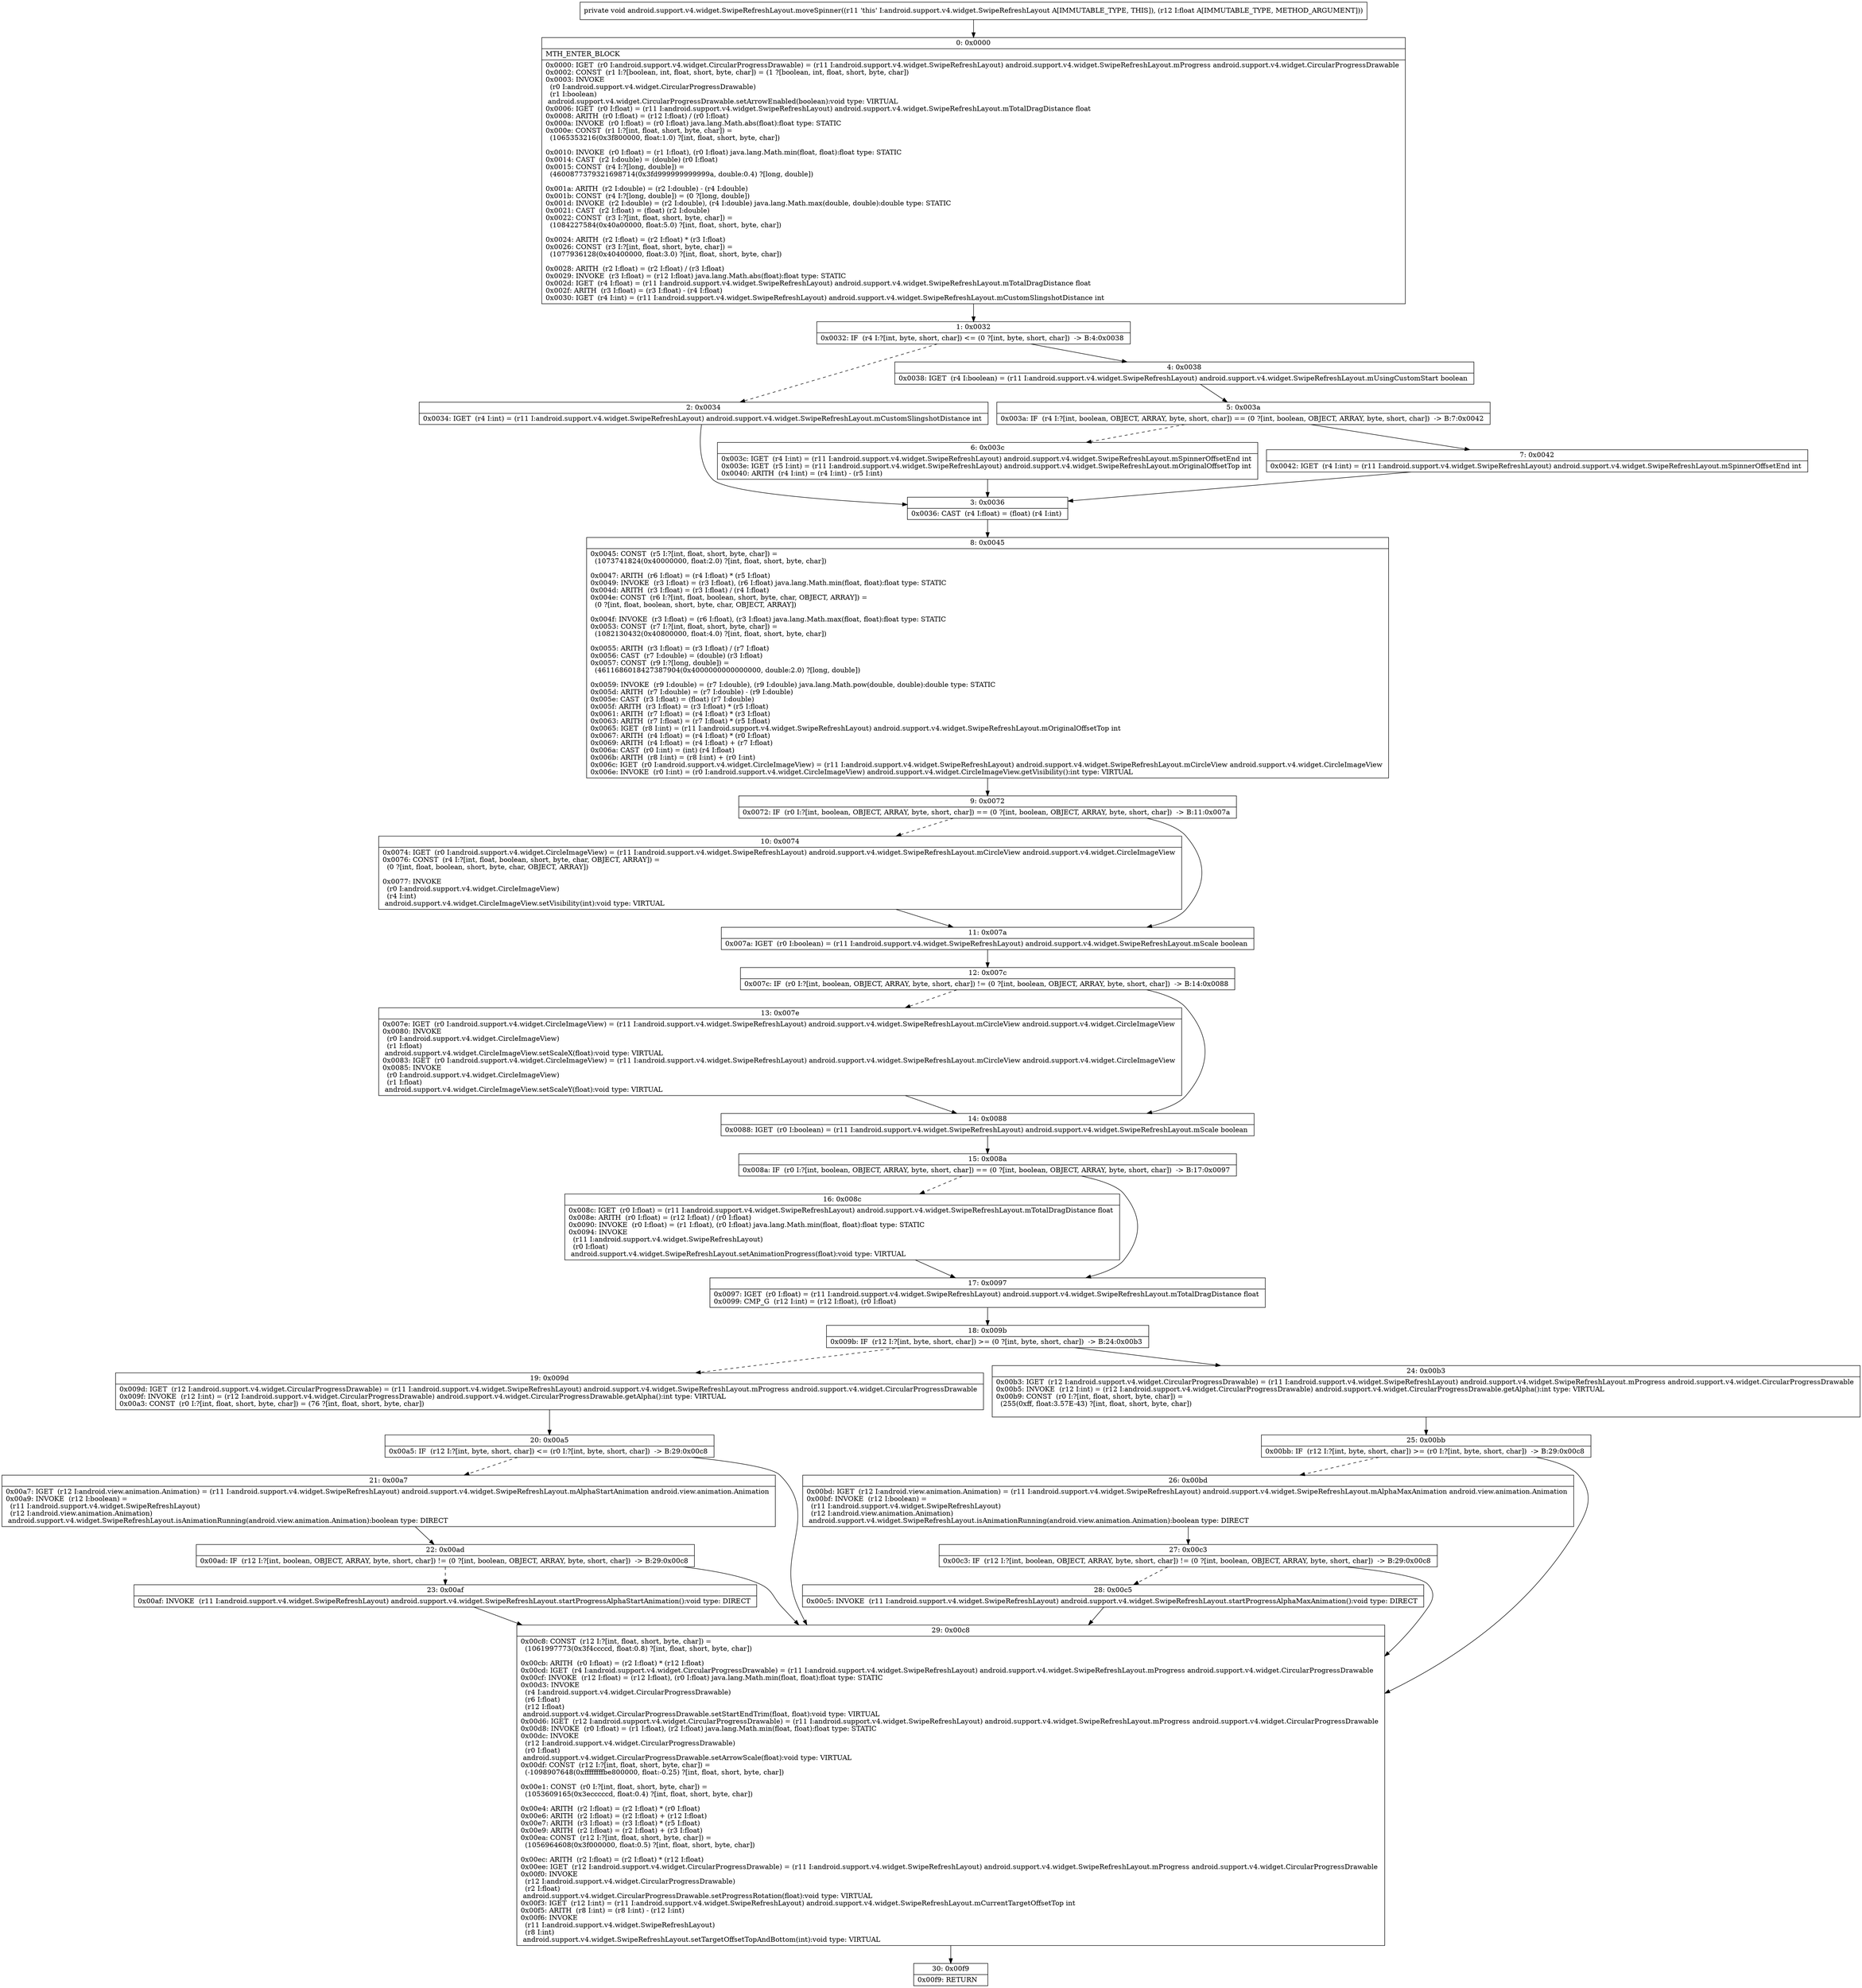 digraph "CFG forandroid.support.v4.widget.SwipeRefreshLayout.moveSpinner(F)V" {
Node_0 [shape=record,label="{0\:\ 0x0000|MTH_ENTER_BLOCK\l|0x0000: IGET  (r0 I:android.support.v4.widget.CircularProgressDrawable) = (r11 I:android.support.v4.widget.SwipeRefreshLayout) android.support.v4.widget.SwipeRefreshLayout.mProgress android.support.v4.widget.CircularProgressDrawable \l0x0002: CONST  (r1 I:?[boolean, int, float, short, byte, char]) = (1 ?[boolean, int, float, short, byte, char]) \l0x0003: INVOKE  \l  (r0 I:android.support.v4.widget.CircularProgressDrawable)\l  (r1 I:boolean)\l android.support.v4.widget.CircularProgressDrawable.setArrowEnabled(boolean):void type: VIRTUAL \l0x0006: IGET  (r0 I:float) = (r11 I:android.support.v4.widget.SwipeRefreshLayout) android.support.v4.widget.SwipeRefreshLayout.mTotalDragDistance float \l0x0008: ARITH  (r0 I:float) = (r12 I:float) \/ (r0 I:float) \l0x000a: INVOKE  (r0 I:float) = (r0 I:float) java.lang.Math.abs(float):float type: STATIC \l0x000e: CONST  (r1 I:?[int, float, short, byte, char]) = \l  (1065353216(0x3f800000, float:1.0) ?[int, float, short, byte, char])\l \l0x0010: INVOKE  (r0 I:float) = (r1 I:float), (r0 I:float) java.lang.Math.min(float, float):float type: STATIC \l0x0014: CAST  (r2 I:double) = (double) (r0 I:float) \l0x0015: CONST  (r4 I:?[long, double]) = \l  (4600877379321698714(0x3fd999999999999a, double:0.4) ?[long, double])\l \l0x001a: ARITH  (r2 I:double) = (r2 I:double) \- (r4 I:double) \l0x001b: CONST  (r4 I:?[long, double]) = (0 ?[long, double]) \l0x001d: INVOKE  (r2 I:double) = (r2 I:double), (r4 I:double) java.lang.Math.max(double, double):double type: STATIC \l0x0021: CAST  (r2 I:float) = (float) (r2 I:double) \l0x0022: CONST  (r3 I:?[int, float, short, byte, char]) = \l  (1084227584(0x40a00000, float:5.0) ?[int, float, short, byte, char])\l \l0x0024: ARITH  (r2 I:float) = (r2 I:float) * (r3 I:float) \l0x0026: CONST  (r3 I:?[int, float, short, byte, char]) = \l  (1077936128(0x40400000, float:3.0) ?[int, float, short, byte, char])\l \l0x0028: ARITH  (r2 I:float) = (r2 I:float) \/ (r3 I:float) \l0x0029: INVOKE  (r3 I:float) = (r12 I:float) java.lang.Math.abs(float):float type: STATIC \l0x002d: IGET  (r4 I:float) = (r11 I:android.support.v4.widget.SwipeRefreshLayout) android.support.v4.widget.SwipeRefreshLayout.mTotalDragDistance float \l0x002f: ARITH  (r3 I:float) = (r3 I:float) \- (r4 I:float) \l0x0030: IGET  (r4 I:int) = (r11 I:android.support.v4.widget.SwipeRefreshLayout) android.support.v4.widget.SwipeRefreshLayout.mCustomSlingshotDistance int \l}"];
Node_1 [shape=record,label="{1\:\ 0x0032|0x0032: IF  (r4 I:?[int, byte, short, char]) \<= (0 ?[int, byte, short, char])  \-\> B:4:0x0038 \l}"];
Node_2 [shape=record,label="{2\:\ 0x0034|0x0034: IGET  (r4 I:int) = (r11 I:android.support.v4.widget.SwipeRefreshLayout) android.support.v4.widget.SwipeRefreshLayout.mCustomSlingshotDistance int \l}"];
Node_3 [shape=record,label="{3\:\ 0x0036|0x0036: CAST  (r4 I:float) = (float) (r4 I:int) \l}"];
Node_4 [shape=record,label="{4\:\ 0x0038|0x0038: IGET  (r4 I:boolean) = (r11 I:android.support.v4.widget.SwipeRefreshLayout) android.support.v4.widget.SwipeRefreshLayout.mUsingCustomStart boolean \l}"];
Node_5 [shape=record,label="{5\:\ 0x003a|0x003a: IF  (r4 I:?[int, boolean, OBJECT, ARRAY, byte, short, char]) == (0 ?[int, boolean, OBJECT, ARRAY, byte, short, char])  \-\> B:7:0x0042 \l}"];
Node_6 [shape=record,label="{6\:\ 0x003c|0x003c: IGET  (r4 I:int) = (r11 I:android.support.v4.widget.SwipeRefreshLayout) android.support.v4.widget.SwipeRefreshLayout.mSpinnerOffsetEnd int \l0x003e: IGET  (r5 I:int) = (r11 I:android.support.v4.widget.SwipeRefreshLayout) android.support.v4.widget.SwipeRefreshLayout.mOriginalOffsetTop int \l0x0040: ARITH  (r4 I:int) = (r4 I:int) \- (r5 I:int) \l}"];
Node_7 [shape=record,label="{7\:\ 0x0042|0x0042: IGET  (r4 I:int) = (r11 I:android.support.v4.widget.SwipeRefreshLayout) android.support.v4.widget.SwipeRefreshLayout.mSpinnerOffsetEnd int \l}"];
Node_8 [shape=record,label="{8\:\ 0x0045|0x0045: CONST  (r5 I:?[int, float, short, byte, char]) = \l  (1073741824(0x40000000, float:2.0) ?[int, float, short, byte, char])\l \l0x0047: ARITH  (r6 I:float) = (r4 I:float) * (r5 I:float) \l0x0049: INVOKE  (r3 I:float) = (r3 I:float), (r6 I:float) java.lang.Math.min(float, float):float type: STATIC \l0x004d: ARITH  (r3 I:float) = (r3 I:float) \/ (r4 I:float) \l0x004e: CONST  (r6 I:?[int, float, boolean, short, byte, char, OBJECT, ARRAY]) = \l  (0 ?[int, float, boolean, short, byte, char, OBJECT, ARRAY])\l \l0x004f: INVOKE  (r3 I:float) = (r6 I:float), (r3 I:float) java.lang.Math.max(float, float):float type: STATIC \l0x0053: CONST  (r7 I:?[int, float, short, byte, char]) = \l  (1082130432(0x40800000, float:4.0) ?[int, float, short, byte, char])\l \l0x0055: ARITH  (r3 I:float) = (r3 I:float) \/ (r7 I:float) \l0x0056: CAST  (r7 I:double) = (double) (r3 I:float) \l0x0057: CONST  (r9 I:?[long, double]) = \l  (4611686018427387904(0x4000000000000000, double:2.0) ?[long, double])\l \l0x0059: INVOKE  (r9 I:double) = (r7 I:double), (r9 I:double) java.lang.Math.pow(double, double):double type: STATIC \l0x005d: ARITH  (r7 I:double) = (r7 I:double) \- (r9 I:double) \l0x005e: CAST  (r3 I:float) = (float) (r7 I:double) \l0x005f: ARITH  (r3 I:float) = (r3 I:float) * (r5 I:float) \l0x0061: ARITH  (r7 I:float) = (r4 I:float) * (r3 I:float) \l0x0063: ARITH  (r7 I:float) = (r7 I:float) * (r5 I:float) \l0x0065: IGET  (r8 I:int) = (r11 I:android.support.v4.widget.SwipeRefreshLayout) android.support.v4.widget.SwipeRefreshLayout.mOriginalOffsetTop int \l0x0067: ARITH  (r4 I:float) = (r4 I:float) * (r0 I:float) \l0x0069: ARITH  (r4 I:float) = (r4 I:float) + (r7 I:float) \l0x006a: CAST  (r0 I:int) = (int) (r4 I:float) \l0x006b: ARITH  (r8 I:int) = (r8 I:int) + (r0 I:int) \l0x006c: IGET  (r0 I:android.support.v4.widget.CircleImageView) = (r11 I:android.support.v4.widget.SwipeRefreshLayout) android.support.v4.widget.SwipeRefreshLayout.mCircleView android.support.v4.widget.CircleImageView \l0x006e: INVOKE  (r0 I:int) = (r0 I:android.support.v4.widget.CircleImageView) android.support.v4.widget.CircleImageView.getVisibility():int type: VIRTUAL \l}"];
Node_9 [shape=record,label="{9\:\ 0x0072|0x0072: IF  (r0 I:?[int, boolean, OBJECT, ARRAY, byte, short, char]) == (0 ?[int, boolean, OBJECT, ARRAY, byte, short, char])  \-\> B:11:0x007a \l}"];
Node_10 [shape=record,label="{10\:\ 0x0074|0x0074: IGET  (r0 I:android.support.v4.widget.CircleImageView) = (r11 I:android.support.v4.widget.SwipeRefreshLayout) android.support.v4.widget.SwipeRefreshLayout.mCircleView android.support.v4.widget.CircleImageView \l0x0076: CONST  (r4 I:?[int, float, boolean, short, byte, char, OBJECT, ARRAY]) = \l  (0 ?[int, float, boolean, short, byte, char, OBJECT, ARRAY])\l \l0x0077: INVOKE  \l  (r0 I:android.support.v4.widget.CircleImageView)\l  (r4 I:int)\l android.support.v4.widget.CircleImageView.setVisibility(int):void type: VIRTUAL \l}"];
Node_11 [shape=record,label="{11\:\ 0x007a|0x007a: IGET  (r0 I:boolean) = (r11 I:android.support.v4.widget.SwipeRefreshLayout) android.support.v4.widget.SwipeRefreshLayout.mScale boolean \l}"];
Node_12 [shape=record,label="{12\:\ 0x007c|0x007c: IF  (r0 I:?[int, boolean, OBJECT, ARRAY, byte, short, char]) != (0 ?[int, boolean, OBJECT, ARRAY, byte, short, char])  \-\> B:14:0x0088 \l}"];
Node_13 [shape=record,label="{13\:\ 0x007e|0x007e: IGET  (r0 I:android.support.v4.widget.CircleImageView) = (r11 I:android.support.v4.widget.SwipeRefreshLayout) android.support.v4.widget.SwipeRefreshLayout.mCircleView android.support.v4.widget.CircleImageView \l0x0080: INVOKE  \l  (r0 I:android.support.v4.widget.CircleImageView)\l  (r1 I:float)\l android.support.v4.widget.CircleImageView.setScaleX(float):void type: VIRTUAL \l0x0083: IGET  (r0 I:android.support.v4.widget.CircleImageView) = (r11 I:android.support.v4.widget.SwipeRefreshLayout) android.support.v4.widget.SwipeRefreshLayout.mCircleView android.support.v4.widget.CircleImageView \l0x0085: INVOKE  \l  (r0 I:android.support.v4.widget.CircleImageView)\l  (r1 I:float)\l android.support.v4.widget.CircleImageView.setScaleY(float):void type: VIRTUAL \l}"];
Node_14 [shape=record,label="{14\:\ 0x0088|0x0088: IGET  (r0 I:boolean) = (r11 I:android.support.v4.widget.SwipeRefreshLayout) android.support.v4.widget.SwipeRefreshLayout.mScale boolean \l}"];
Node_15 [shape=record,label="{15\:\ 0x008a|0x008a: IF  (r0 I:?[int, boolean, OBJECT, ARRAY, byte, short, char]) == (0 ?[int, boolean, OBJECT, ARRAY, byte, short, char])  \-\> B:17:0x0097 \l}"];
Node_16 [shape=record,label="{16\:\ 0x008c|0x008c: IGET  (r0 I:float) = (r11 I:android.support.v4.widget.SwipeRefreshLayout) android.support.v4.widget.SwipeRefreshLayout.mTotalDragDistance float \l0x008e: ARITH  (r0 I:float) = (r12 I:float) \/ (r0 I:float) \l0x0090: INVOKE  (r0 I:float) = (r1 I:float), (r0 I:float) java.lang.Math.min(float, float):float type: STATIC \l0x0094: INVOKE  \l  (r11 I:android.support.v4.widget.SwipeRefreshLayout)\l  (r0 I:float)\l android.support.v4.widget.SwipeRefreshLayout.setAnimationProgress(float):void type: VIRTUAL \l}"];
Node_17 [shape=record,label="{17\:\ 0x0097|0x0097: IGET  (r0 I:float) = (r11 I:android.support.v4.widget.SwipeRefreshLayout) android.support.v4.widget.SwipeRefreshLayout.mTotalDragDistance float \l0x0099: CMP_G  (r12 I:int) = (r12 I:float), (r0 I:float) \l}"];
Node_18 [shape=record,label="{18\:\ 0x009b|0x009b: IF  (r12 I:?[int, byte, short, char]) \>= (0 ?[int, byte, short, char])  \-\> B:24:0x00b3 \l}"];
Node_19 [shape=record,label="{19\:\ 0x009d|0x009d: IGET  (r12 I:android.support.v4.widget.CircularProgressDrawable) = (r11 I:android.support.v4.widget.SwipeRefreshLayout) android.support.v4.widget.SwipeRefreshLayout.mProgress android.support.v4.widget.CircularProgressDrawable \l0x009f: INVOKE  (r12 I:int) = (r12 I:android.support.v4.widget.CircularProgressDrawable) android.support.v4.widget.CircularProgressDrawable.getAlpha():int type: VIRTUAL \l0x00a3: CONST  (r0 I:?[int, float, short, byte, char]) = (76 ?[int, float, short, byte, char]) \l}"];
Node_20 [shape=record,label="{20\:\ 0x00a5|0x00a5: IF  (r12 I:?[int, byte, short, char]) \<= (r0 I:?[int, byte, short, char])  \-\> B:29:0x00c8 \l}"];
Node_21 [shape=record,label="{21\:\ 0x00a7|0x00a7: IGET  (r12 I:android.view.animation.Animation) = (r11 I:android.support.v4.widget.SwipeRefreshLayout) android.support.v4.widget.SwipeRefreshLayout.mAlphaStartAnimation android.view.animation.Animation \l0x00a9: INVOKE  (r12 I:boolean) = \l  (r11 I:android.support.v4.widget.SwipeRefreshLayout)\l  (r12 I:android.view.animation.Animation)\l android.support.v4.widget.SwipeRefreshLayout.isAnimationRunning(android.view.animation.Animation):boolean type: DIRECT \l}"];
Node_22 [shape=record,label="{22\:\ 0x00ad|0x00ad: IF  (r12 I:?[int, boolean, OBJECT, ARRAY, byte, short, char]) != (0 ?[int, boolean, OBJECT, ARRAY, byte, short, char])  \-\> B:29:0x00c8 \l}"];
Node_23 [shape=record,label="{23\:\ 0x00af|0x00af: INVOKE  (r11 I:android.support.v4.widget.SwipeRefreshLayout) android.support.v4.widget.SwipeRefreshLayout.startProgressAlphaStartAnimation():void type: DIRECT \l}"];
Node_24 [shape=record,label="{24\:\ 0x00b3|0x00b3: IGET  (r12 I:android.support.v4.widget.CircularProgressDrawable) = (r11 I:android.support.v4.widget.SwipeRefreshLayout) android.support.v4.widget.SwipeRefreshLayout.mProgress android.support.v4.widget.CircularProgressDrawable \l0x00b5: INVOKE  (r12 I:int) = (r12 I:android.support.v4.widget.CircularProgressDrawable) android.support.v4.widget.CircularProgressDrawable.getAlpha():int type: VIRTUAL \l0x00b9: CONST  (r0 I:?[int, float, short, byte, char]) = \l  (255(0xff, float:3.57E\-43) ?[int, float, short, byte, char])\l \l}"];
Node_25 [shape=record,label="{25\:\ 0x00bb|0x00bb: IF  (r12 I:?[int, byte, short, char]) \>= (r0 I:?[int, byte, short, char])  \-\> B:29:0x00c8 \l}"];
Node_26 [shape=record,label="{26\:\ 0x00bd|0x00bd: IGET  (r12 I:android.view.animation.Animation) = (r11 I:android.support.v4.widget.SwipeRefreshLayout) android.support.v4.widget.SwipeRefreshLayout.mAlphaMaxAnimation android.view.animation.Animation \l0x00bf: INVOKE  (r12 I:boolean) = \l  (r11 I:android.support.v4.widget.SwipeRefreshLayout)\l  (r12 I:android.view.animation.Animation)\l android.support.v4.widget.SwipeRefreshLayout.isAnimationRunning(android.view.animation.Animation):boolean type: DIRECT \l}"];
Node_27 [shape=record,label="{27\:\ 0x00c3|0x00c3: IF  (r12 I:?[int, boolean, OBJECT, ARRAY, byte, short, char]) != (0 ?[int, boolean, OBJECT, ARRAY, byte, short, char])  \-\> B:29:0x00c8 \l}"];
Node_28 [shape=record,label="{28\:\ 0x00c5|0x00c5: INVOKE  (r11 I:android.support.v4.widget.SwipeRefreshLayout) android.support.v4.widget.SwipeRefreshLayout.startProgressAlphaMaxAnimation():void type: DIRECT \l}"];
Node_29 [shape=record,label="{29\:\ 0x00c8|0x00c8: CONST  (r12 I:?[int, float, short, byte, char]) = \l  (1061997773(0x3f4ccccd, float:0.8) ?[int, float, short, byte, char])\l \l0x00cb: ARITH  (r0 I:float) = (r2 I:float) * (r12 I:float) \l0x00cd: IGET  (r4 I:android.support.v4.widget.CircularProgressDrawable) = (r11 I:android.support.v4.widget.SwipeRefreshLayout) android.support.v4.widget.SwipeRefreshLayout.mProgress android.support.v4.widget.CircularProgressDrawable \l0x00cf: INVOKE  (r12 I:float) = (r12 I:float), (r0 I:float) java.lang.Math.min(float, float):float type: STATIC \l0x00d3: INVOKE  \l  (r4 I:android.support.v4.widget.CircularProgressDrawable)\l  (r6 I:float)\l  (r12 I:float)\l android.support.v4.widget.CircularProgressDrawable.setStartEndTrim(float, float):void type: VIRTUAL \l0x00d6: IGET  (r12 I:android.support.v4.widget.CircularProgressDrawable) = (r11 I:android.support.v4.widget.SwipeRefreshLayout) android.support.v4.widget.SwipeRefreshLayout.mProgress android.support.v4.widget.CircularProgressDrawable \l0x00d8: INVOKE  (r0 I:float) = (r1 I:float), (r2 I:float) java.lang.Math.min(float, float):float type: STATIC \l0x00dc: INVOKE  \l  (r12 I:android.support.v4.widget.CircularProgressDrawable)\l  (r0 I:float)\l android.support.v4.widget.CircularProgressDrawable.setArrowScale(float):void type: VIRTUAL \l0x00df: CONST  (r12 I:?[int, float, short, byte, char]) = \l  (\-1098907648(0xffffffffbe800000, float:\-0.25) ?[int, float, short, byte, char])\l \l0x00e1: CONST  (r0 I:?[int, float, short, byte, char]) = \l  (1053609165(0x3ecccccd, float:0.4) ?[int, float, short, byte, char])\l \l0x00e4: ARITH  (r2 I:float) = (r2 I:float) * (r0 I:float) \l0x00e6: ARITH  (r2 I:float) = (r2 I:float) + (r12 I:float) \l0x00e7: ARITH  (r3 I:float) = (r3 I:float) * (r5 I:float) \l0x00e9: ARITH  (r2 I:float) = (r2 I:float) + (r3 I:float) \l0x00ea: CONST  (r12 I:?[int, float, short, byte, char]) = \l  (1056964608(0x3f000000, float:0.5) ?[int, float, short, byte, char])\l \l0x00ec: ARITH  (r2 I:float) = (r2 I:float) * (r12 I:float) \l0x00ee: IGET  (r12 I:android.support.v4.widget.CircularProgressDrawable) = (r11 I:android.support.v4.widget.SwipeRefreshLayout) android.support.v4.widget.SwipeRefreshLayout.mProgress android.support.v4.widget.CircularProgressDrawable \l0x00f0: INVOKE  \l  (r12 I:android.support.v4.widget.CircularProgressDrawable)\l  (r2 I:float)\l android.support.v4.widget.CircularProgressDrawable.setProgressRotation(float):void type: VIRTUAL \l0x00f3: IGET  (r12 I:int) = (r11 I:android.support.v4.widget.SwipeRefreshLayout) android.support.v4.widget.SwipeRefreshLayout.mCurrentTargetOffsetTop int \l0x00f5: ARITH  (r8 I:int) = (r8 I:int) \- (r12 I:int) \l0x00f6: INVOKE  \l  (r11 I:android.support.v4.widget.SwipeRefreshLayout)\l  (r8 I:int)\l android.support.v4.widget.SwipeRefreshLayout.setTargetOffsetTopAndBottom(int):void type: VIRTUAL \l}"];
Node_30 [shape=record,label="{30\:\ 0x00f9|0x00f9: RETURN   \l}"];
MethodNode[shape=record,label="{private void android.support.v4.widget.SwipeRefreshLayout.moveSpinner((r11 'this' I:android.support.v4.widget.SwipeRefreshLayout A[IMMUTABLE_TYPE, THIS]), (r12 I:float A[IMMUTABLE_TYPE, METHOD_ARGUMENT])) }"];
MethodNode -> Node_0;
Node_0 -> Node_1;
Node_1 -> Node_2[style=dashed];
Node_1 -> Node_4;
Node_2 -> Node_3;
Node_3 -> Node_8;
Node_4 -> Node_5;
Node_5 -> Node_6[style=dashed];
Node_5 -> Node_7;
Node_6 -> Node_3;
Node_7 -> Node_3;
Node_8 -> Node_9;
Node_9 -> Node_10[style=dashed];
Node_9 -> Node_11;
Node_10 -> Node_11;
Node_11 -> Node_12;
Node_12 -> Node_13[style=dashed];
Node_12 -> Node_14;
Node_13 -> Node_14;
Node_14 -> Node_15;
Node_15 -> Node_16[style=dashed];
Node_15 -> Node_17;
Node_16 -> Node_17;
Node_17 -> Node_18;
Node_18 -> Node_19[style=dashed];
Node_18 -> Node_24;
Node_19 -> Node_20;
Node_20 -> Node_21[style=dashed];
Node_20 -> Node_29;
Node_21 -> Node_22;
Node_22 -> Node_23[style=dashed];
Node_22 -> Node_29;
Node_23 -> Node_29;
Node_24 -> Node_25;
Node_25 -> Node_26[style=dashed];
Node_25 -> Node_29;
Node_26 -> Node_27;
Node_27 -> Node_28[style=dashed];
Node_27 -> Node_29;
Node_28 -> Node_29;
Node_29 -> Node_30;
}


